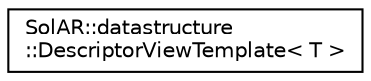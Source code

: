 digraph "Graphical Class Hierarchy"
{
 // LATEX_PDF_SIZE
  edge [fontname="Helvetica",fontsize="10",labelfontname="Helvetica",labelfontsize="10"];
  node [fontname="Helvetica",fontsize="10",shape=record];
  rankdir="LR";
  Node0 [label="SolAR::datastructure\l::DescriptorViewTemplate\< T \>",height=0.2,width=0.4,color="black", fillcolor="white", style="filled",URL="$class_sol_a_r_1_1datastructure_1_1_descriptor_view_template.html",tooltip=" "];
}
